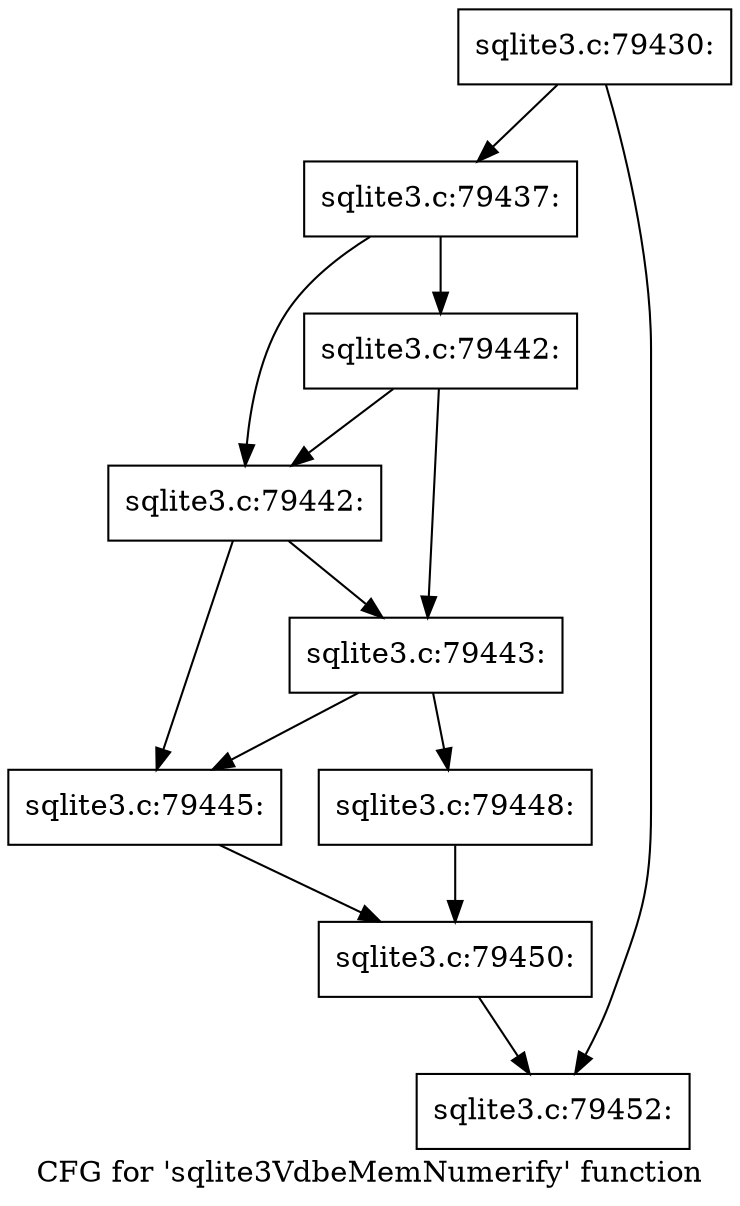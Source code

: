 digraph "CFG for 'sqlite3VdbeMemNumerify' function" {
	label="CFG for 'sqlite3VdbeMemNumerify' function";

	Node0x55c0f7ee8490 [shape=record,label="{sqlite3.c:79430:}"];
	Node0x55c0f7ee8490 -> Node0x55c0f7ee8b40;
	Node0x55c0f7ee8490 -> Node0x55c0f7ee86f0;
	Node0x55c0f7ee8b40 [shape=record,label="{sqlite3.c:79437:}"];
	Node0x55c0f7ee8b40 -> Node0x55c0f7eea560;
	Node0x55c0f7ee8b40 -> Node0x55c0f7eea5e0;
	Node0x55c0f7eea5e0 [shape=record,label="{sqlite3.c:79442:}"];
	Node0x55c0f7eea5e0 -> Node0x55c0f7eea560;
	Node0x55c0f7eea5e0 -> Node0x55c0f7eea4e0;
	Node0x55c0f7eea560 [shape=record,label="{sqlite3.c:79442:}"];
	Node0x55c0f7eea560 -> Node0x55c0f7eea3f0;
	Node0x55c0f7eea560 -> Node0x55c0f7eea4e0;
	Node0x55c0f7eea4e0 [shape=record,label="{sqlite3.c:79443:}"];
	Node0x55c0f7eea4e0 -> Node0x55c0f7eea3f0;
	Node0x55c0f7eea4e0 -> Node0x55c0f7eea490;
	Node0x55c0f7eea3f0 [shape=record,label="{sqlite3.c:79445:}"];
	Node0x55c0f7eea3f0 -> Node0x55c0f7eea440;
	Node0x55c0f7eea490 [shape=record,label="{sqlite3.c:79448:}"];
	Node0x55c0f7eea490 -> Node0x55c0f7eea440;
	Node0x55c0f7eea440 [shape=record,label="{sqlite3.c:79450:}"];
	Node0x55c0f7eea440 -> Node0x55c0f7ee86f0;
	Node0x55c0f7ee86f0 [shape=record,label="{sqlite3.c:79452:}"];
}

